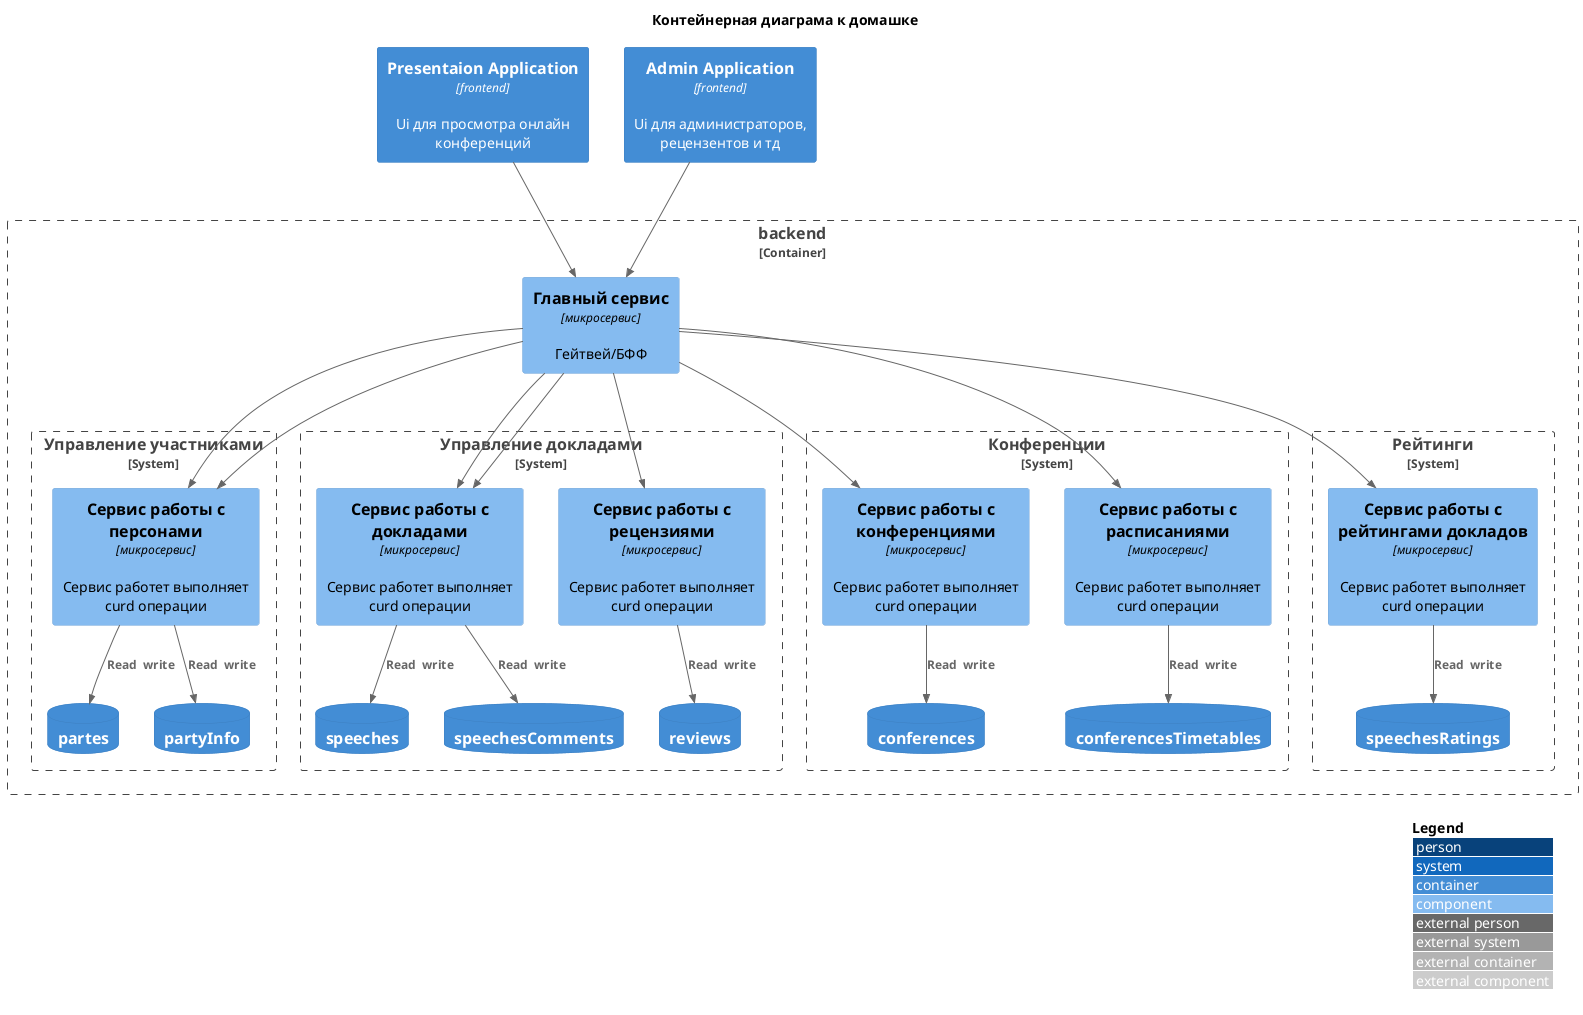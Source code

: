 @startuml

'!includeurl https://raw.githubusercontent.com/RicardoNiepel/C4-PlantUML/master/C4_Component.puml
!include <c4/C4_Component.puml>  


LAYOUT_WITH_LEGEND()


title Контейнерная диаграма к домашке

Container(preza, "Presentaion Application", "frontend", "Ui для просмотра онлайн конференций")
Container(adminka, "Admin Application", "frontend", "Ui для администраторов, рецензентов и тд")





'!System_Ext(")

Container_Boundary(api, "backend") {
    Component(mainBFFService, "Главный сервис", "микросервис", "Гейтвей/БФФ")
    System_Boundary(partyManagement, "Управление участниками"){  
        Component(partesService, "Сервис работы с персонами", "микросервис", "Сервис работет выполняет curd операции")
        ContainerDb(dbpartes, "partes" )
        ContainerDb(dbpartyInfo, "partyInfo" )
    }
    System_Boundary(docladManagement, "Управление докладами"){    
        Component(speechesService, "Сервис работы с докладами", "микросервис", "Сервис работет выполняет curd операции")
         Component(reviewsService, "Сервис работы с рецензиями", "микросервис", "Сервис работет выполняет curd операции")
        ContainerDb(dbreviews, "reviews" )
        ContainerDb(dbspeeches, "speeches" )
        ContainerDb(dbspeechesComments, "speechesComments" )
    }
    System_Boundary(confSystem, "Конференции"){   
           
    Component(conferencesService, "Сервис работы с конференциями", "микросервис", "Сервис работет выполняет curd операции")
    
    Component(timetablesService, "Сервис работы с расписаниями", "микросервис", "Сервис работет выполняет curd операции" )    
     ContainerDb(dbconferencesTimetables, "conferencesTimetables" )
     ContainerDb(dbconferences, "conferences" )

    }

    System_Boundary(confRating, "Рейтинги"){   
        Component(ratingService, "Сервис работы с рейтингами докладов", "микросервис", "Сервис работет выполняет curd операции" ) 
        ContainerDb(dbspeechesRatings, "speechesRatings" )
    }


    Rel(preza, mainBFFService, "","" )
    Rel(adminka, mainBFFService, "","" )

    Rel(mainBFFService, partesService, "","" )
    Rel(mainBFFService, speechesService, "","" )

    Rel(mainBFFService, partesService, "","" )
    Rel(mainBFFService, speechesService, "","" )
    Rel(mainBFFService, reviewsService, "","" )
    Rel(mainBFFService, conferencesService, "","" )
    Rel(mainBFFService, ratingService, "","" )
    Rel(mainBFFService, timetablesService, "","" )

    Rel(partesService, dbpartes, "Read  write ", "")
    Rel(partesService, dbpartyInfo, "Read  write ", "")
    Rel(speechesService, dbspeeches, "Read  write ", "")
    Rel(speechesService, dbspeechesComments, "Read  write ", "")
    Rel(reviewsService, dbreviews, "Read  write ", "")
    Rel(ratingService, dbspeechesRatings, "Read  write ", "")
    Rel(conferencesService, dbconferences, "Read  write ", "")
    Rel(timetablesService, dbconferencesTimetables, "Read  write ", "")

@enduml